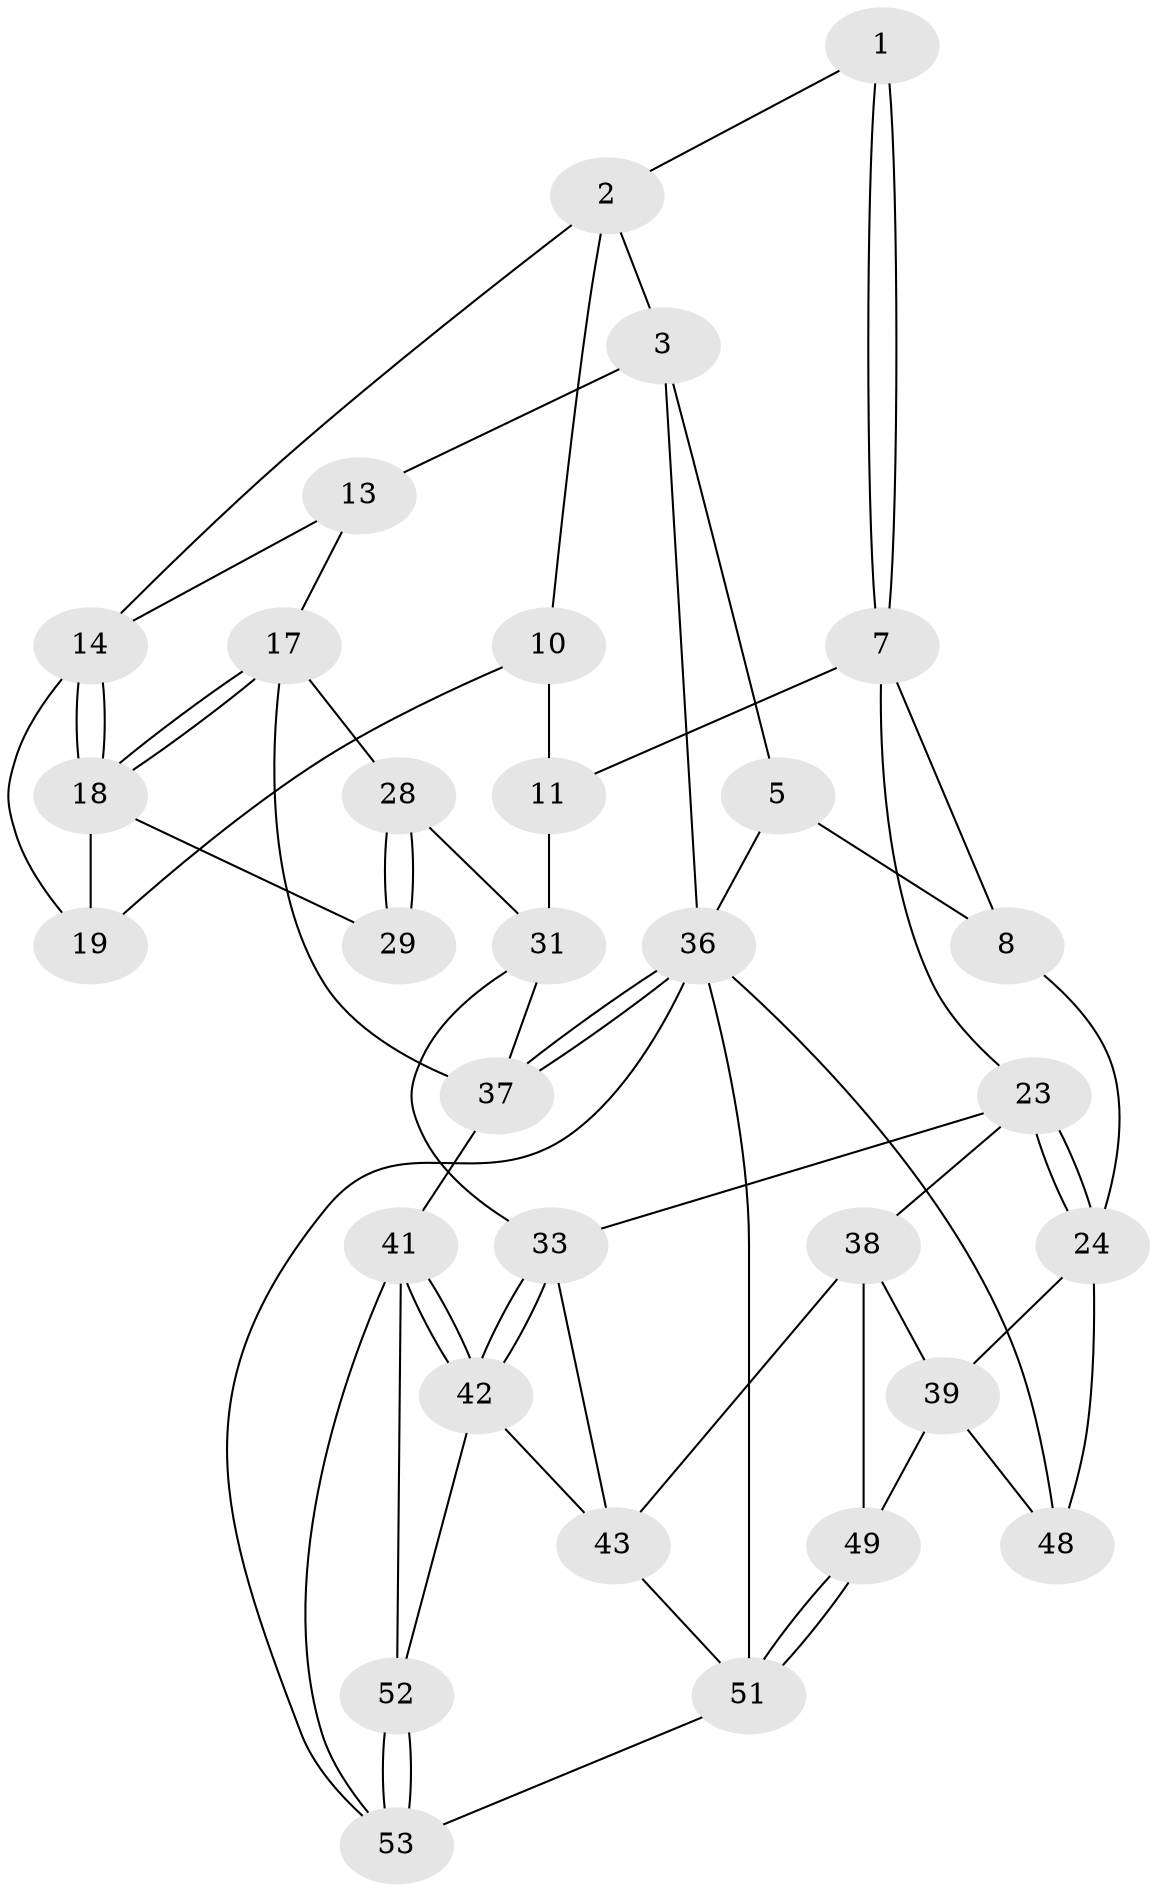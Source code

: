 // Generated by graph-tools (version 1.1) at 2025/24/03/03/25 07:24:40]
// undirected, 31 vertices, 66 edges
graph export_dot {
graph [start="1"]
  node [color=gray90,style=filled];
  1 [pos="+0.5611751721675962+0"];
  2 [pos="+0.5939155428723418+0",super="+9"];
  3 [pos="+0.6750121595022195+0",super="+4"];
  5 [pos="+0+0",super="+6"];
  7 [pos="+0.2952634352533754+0.24574131731813828",super="+12"];
  8 [pos="+0.1967693855894575+0.1940400784818587",super="+22"];
  10 [pos="+0.5770033711328059+0.15235894127686583",super="+20"];
  11 [pos="+0.4503556408593348+0.3065202101190346",super="+26"];
  13 [pos="+0.8746680546428433+0.12197840004599919",super="+16"];
  14 [pos="+0.8746631950111791+0.12654605644787295",super="+15"];
  17 [pos="+1+0.315983249523057",super="+27"];
  18 [pos="+0.9066320128604775+0.2758107291351493",super="+21"];
  19 [pos="+0.7529443158924343+0.33294306206334706"];
  23 [pos="+0.336987486643188+0.32905715784276157",super="+35"];
  24 [pos="+0.046287476858147915+0.5210573546368222",super="+25"];
  28 [pos="+1+0.5879786078263046",super="+30"];
  29 [pos="+0.8587628869782444+0.42555747242481085"];
  31 [pos="+0.7850706682737372+0.5522026488708669",super="+32"];
  33 [pos="+0.5809498125155937+0.5305426043036767",super="+34"];
  36 [pos="+1+1",super="+50"];
  37 [pos="+1+0.8055202341950827",super="+40"];
  38 [pos="+0.2093051335675394+0.5997607949919065",super="+44"];
  39 [pos="+0.15778818644558604+0.5990036171714314",super="+47"];
  41 [pos="+0.7180283680131965+0.748077550841871",super="+55"];
  42 [pos="+0.6004575549315767+0.601925390344965",super="+45"];
  43 [pos="+0.3923074344340702+0.7162079957498416",super="+46"];
  48 [pos="+0+1"];
  49 [pos="+0.21322262496473882+0.833925730698823"];
  51 [pos="+0.33714154207044605+0.9955781711180299",super="+54"];
  52 [pos="+0.5621027287544633+0.8665116592228367"];
  53 [pos="+0.43013340790959176+1",super="+56"];
  1 -- 2;
  1 -- 7;
  1 -- 7;
  2 -- 3;
  2 -- 10;
  2 -- 14;
  3 -- 13 [weight=2];
  3 -- 5;
  3 -- 36;
  5 -- 36;
  5 -- 8 [weight=2];
  7 -- 8;
  7 -- 11;
  7 -- 23;
  8 -- 24;
  10 -- 11 [weight=2];
  10 -- 19;
  11 -- 31;
  13 -- 14;
  13 -- 17;
  14 -- 18;
  14 -- 18;
  14 -- 19;
  17 -- 18;
  17 -- 18;
  17 -- 28;
  17 -- 37;
  18 -- 19;
  18 -- 29;
  23 -- 24;
  23 -- 24;
  23 -- 38;
  23 -- 33;
  24 -- 39;
  24 -- 48;
  28 -- 29 [weight=2];
  28 -- 29;
  28 -- 31;
  31 -- 33;
  31 -- 37;
  33 -- 42;
  33 -- 42;
  33 -- 43;
  36 -- 37;
  36 -- 37;
  36 -- 48;
  36 -- 51;
  36 -- 53;
  37 -- 41;
  38 -- 39;
  38 -- 49;
  38 -- 43;
  39 -- 48;
  39 -- 49;
  41 -- 42;
  41 -- 42;
  41 -- 52;
  41 -- 53;
  42 -- 43;
  42 -- 52;
  43 -- 51;
  49 -- 51;
  49 -- 51;
  51 -- 53;
  52 -- 53;
  52 -- 53;
}
